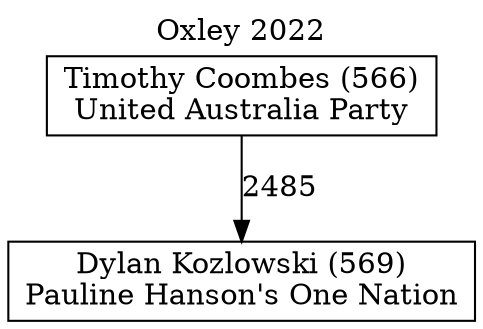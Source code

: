 // House preference flow
digraph "Dylan Kozlowski (569)_Oxley_2022" {
	graph [label="Oxley 2022" labelloc=t mclimit=10]
	node [shape=box]
	"Dylan Kozlowski (569)" [label="Dylan Kozlowski (569)
Pauline Hanson's One Nation"]
	"Timothy Coombes (566)" [label="Timothy Coombes (566)
United Australia Party"]
	"Timothy Coombes (566)" -> "Dylan Kozlowski (569)" [label=2485]
}

